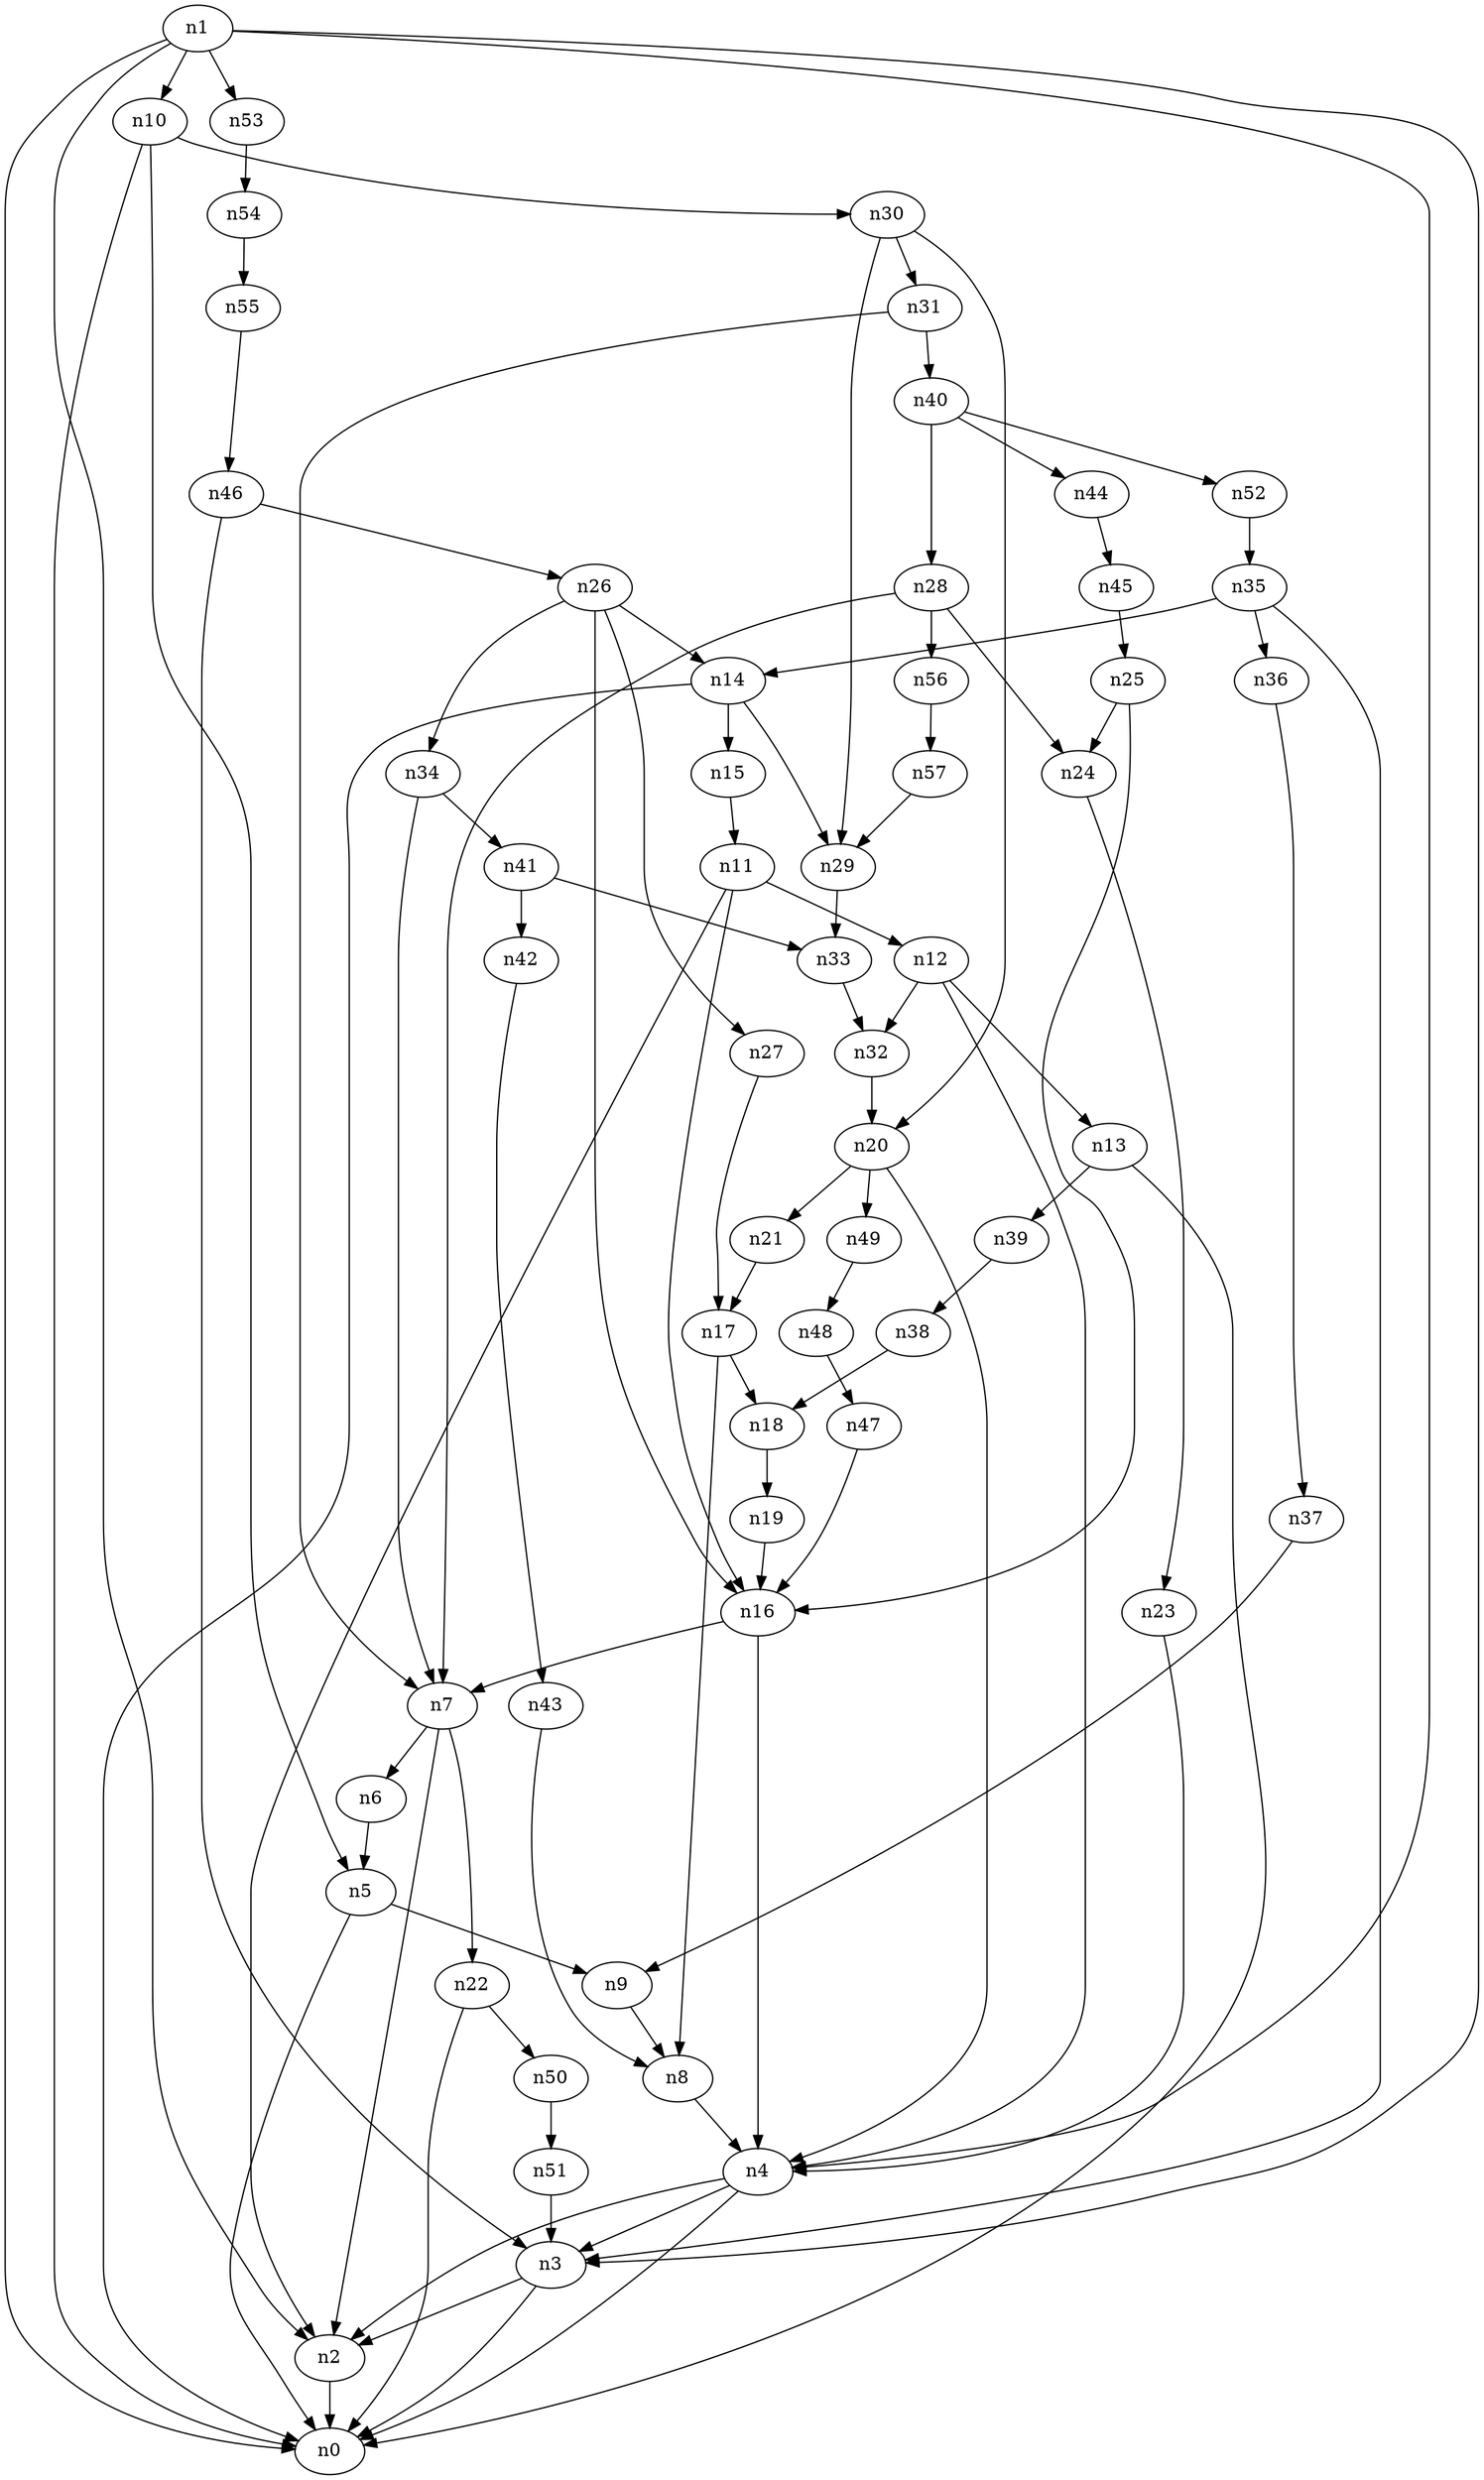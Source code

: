 digraph G {
	n1 -> n0	 [_graphml_id=e0];
	n1 -> n2	 [_graphml_id=e1];
	n1 -> n3	 [_graphml_id=e6];
	n1 -> n4	 [_graphml_id=e9];
	n1 -> n10	 [_graphml_id=e28];
	n1 -> n53	 [_graphml_id=e91];
	n2 -> n0	 [_graphml_id=e5];
	n3 -> n0	 [_graphml_id=e8];
	n3 -> n2	 [_graphml_id=e2];
	n4 -> n0	 [_graphml_id=e4];
	n4 -> n2	 [_graphml_id=e7];
	n4 -> n3	 [_graphml_id=e3];
	n5 -> n0	 [_graphml_id=e10];
	n5 -> n9	 [_graphml_id=e16];
	n6 -> n5	 [_graphml_id=e11];
	n7 -> n2	 [_graphml_id=e13];
	n7 -> n6	 [_graphml_id=e12];
	n7 -> n22	 [_graphml_id=e36];
	n8 -> n4	 [_graphml_id=e14];
	n9 -> n8	 [_graphml_id=e15];
	n10 -> n0	 [_graphml_id=e18];
	n10 -> n5	 [_graphml_id=e17];
	n10 -> n30	 [_graphml_id=e58];
	n11 -> n2	 [_graphml_id=e19];
	n11 -> n12	 [_graphml_id=e20];
	n11 -> n16	 [_graphml_id=e79];
	n12 -> n4	 [_graphml_id=e38];
	n12 -> n13	 [_graphml_id=e21];
	n12 -> n32	 [_graphml_id=e78];
	n13 -> n0	 [_graphml_id=e22];
	n13 -> n39	 [_graphml_id=e65];
	n14 -> n0	 [_graphml_id=e23];
	n14 -> n15	 [_graphml_id=e24];
	n14 -> n29	 [_graphml_id=e49];
	n15 -> n11	 [_graphml_id=e25];
	n16 -> n4	 [_graphml_id=e27];
	n16 -> n7	 [_graphml_id=e26];
	n17 -> n8	 [_graphml_id=e29];
	n17 -> n18	 [_graphml_id=e30];
	n18 -> n19	 [_graphml_id=e31];
	n19 -> n16	 [_graphml_id=e32];
	n20 -> n4	 [_graphml_id=e33];
	n20 -> n21	 [_graphml_id=e34];
	n20 -> n49	 [_graphml_id=e84];
	n21 -> n17	 [_graphml_id=e35];
	n22 -> n0	 [_graphml_id=e37];
	n22 -> n50	 [_graphml_id=e85];
	n23 -> n4	 [_graphml_id=e39];
	n24 -> n23	 [_graphml_id=e40];
	n25 -> n16	 [_graphml_id=e42];
	n25 -> n24	 [_graphml_id=e41];
	n26 -> n14	 [_graphml_id=e43];
	n26 -> n16	 [_graphml_id=e48];
	n26 -> n27	 [_graphml_id=e44];
	n26 -> n34	 [_graphml_id=e57];
	n27 -> n17	 [_graphml_id=e45];
	n28 -> n7	 [_graphml_id=e46];
	n28 -> n24	 [_graphml_id=e47];
	n28 -> n56	 [_graphml_id=e95];
	n29 -> n33	 [_graphml_id=e55];
	n30 -> n20	 [_graphml_id=e80];
	n30 -> n29	 [_graphml_id=e50];
	n30 -> n31	 [_graphml_id=e51];
	n31 -> n7	 [_graphml_id=e52];
	n31 -> n40	 [_graphml_id=e66];
	n32 -> n20	 [_graphml_id=e53];
	n33 -> n32	 [_graphml_id=e54];
	n34 -> n7	 [_graphml_id=e56];
	n34 -> n41	 [_graphml_id=e90];
	n35 -> n3	 [_graphml_id=e68];
	n35 -> n14	 [_graphml_id=e59];
	n35 -> n36	 [_graphml_id=e60];
	n36 -> n37	 [_graphml_id=e61];
	n37 -> n9	 [_graphml_id=e62];
	n38 -> n18	 [_graphml_id=e63];
	n39 -> n38	 [_graphml_id=e64];
	n40 -> n28	 [_graphml_id=e67];
	n40 -> n44	 [_graphml_id=e73];
	n40 -> n52	 [_graphml_id=e89];
	n41 -> n33	 [_graphml_id=e69];
	n41 -> n42	 [_graphml_id=e70];
	n42 -> n43	 [_graphml_id=e71];
	n43 -> n8	 [_graphml_id=e72];
	n44 -> n45	 [_graphml_id=e74];
	n45 -> n25	 [_graphml_id=e75];
	n46 -> n3	 [_graphml_id=e76];
	n46 -> n26	 [_graphml_id=e77];
	n47 -> n16	 [_graphml_id=e81];
	n48 -> n47	 [_graphml_id=e82];
	n49 -> n48	 [_graphml_id=e83];
	n50 -> n51	 [_graphml_id=e86];
	n51 -> n3	 [_graphml_id=e87];
	n52 -> n35	 [_graphml_id=e88];
	n53 -> n54	 [_graphml_id=e92];
	n54 -> n55	 [_graphml_id=e93];
	n55 -> n46	 [_graphml_id=e94];
	n56 -> n57	 [_graphml_id=e96];
	n57 -> n29	 [_graphml_id=e97];
}
